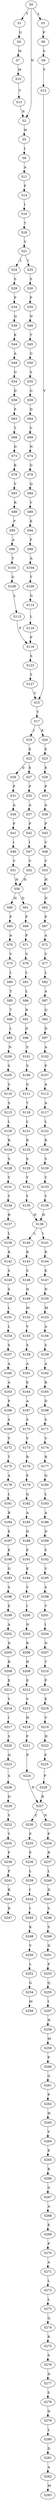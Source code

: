 strict digraph  {
	S0 -> S1 [ label = T ];
	S0 -> S2 [ label = N ];
	S0 -> S3 [ label = L ];
	S1 -> S4 [ label = G ];
	S2 -> S5 [ label = W ];
	S3 -> S6 [ label = P ];
	S4 -> S7 [ label = M ];
	S5 -> S8 [ label = I ];
	S6 -> S9 [ label = S ];
	S7 -> S10 [ label = M ];
	S8 -> S11 [ label = A ];
	S9 -> S12 [ label = Y ];
	S10 -> S13 [ label = T ];
	S11 -> S14 [ label = F ];
	S12 -> S15 [ label = V ];
	S13 -> S2 [ label = N ];
	S14 -> S16 [ label = I ];
	S15 -> S17 [ label = Y ];
	S16 -> S18 [ label = T ];
	S17 -> S19 [ label = I ];
	S17 -> S20 [ label = R ];
	S18 -> S21 [ label = V ];
	S19 -> S22 [ label = E ];
	S20 -> S23 [ label = E ];
	S21 -> S24 [ label = L ];
	S21 -> S25 [ label = I ];
	S22 -> S26 [ label = D ];
	S22 -> S27 [ label = E ];
	S23 -> S28 [ label = E ];
	S24 -> S29 [ label = S ];
	S25 -> S30 [ label = S ];
	S26 -> S31 [ label = P ];
	S27 -> S32 [ label = P ];
	S28 -> S33 [ label = P ];
	S29 -> S34 [ label = P ];
	S30 -> S35 [ label = P ];
	S31 -> S36 [ label = A ];
	S32 -> S37 [ label = A ];
	S33 -> S38 [ label = A ];
	S34 -> S39 [ label = Q ];
	S35 -> S40 [ label = N ];
	S36 -> S41 [ label = P ];
	S37 -> S42 [ label = P ];
	S38 -> S43 [ label = P ];
	S39 -> S44 [ label = K ];
	S40 -> S45 [ label = T ];
	S41 -> S46 [ label = I ];
	S42 -> S47 [ label = I ];
	S43 -> S48 [ label = V ];
	S44 -> S49 [ label = A ];
	S45 -> S50 [ label = G ];
	S46 -> S51 [ label = V ];
	S47 -> S52 [ label = V ];
	S48 -> S53 [ label = V ];
	S49 -> S54 [ label = G ];
	S50 -> S55 [ label = S ];
	S51 -> S56 [ label = H ];
	S52 -> S56 [ label = H ];
	S53 -> S57 [ label = H ];
	S54 -> S58 [ label = D ];
	S55 -> S59 [ label = G ];
	S56 -> S60 [ label = H ];
	S56 -> S61 [ label = D ];
	S57 -> S62 [ label = D ];
	S58 -> S63 [ label = P ];
	S59 -> S64 [ label = D ];
	S60 -> S65 [ label = P ];
	S61 -> S66 [ label = P ];
	S62 -> S67 [ label = P ];
	S63 -> S68 [ label = T ];
	S64 -> S69 [ label = V ];
	S65 -> S70 [ label = A ];
	S66 -> S71 [ label = P ];
	S67 -> S72 [ label = A ];
	S68 -> S73 [ label = D ];
	S69 -> S74 [ label = N ];
	S70 -> S75 [ label = V ];
	S71 -> S76 [ label = V ];
	S72 -> S77 [ label = V ];
	S73 -> S78 [ label = K ];
	S74 -> S79 [ label = G ];
	S75 -> S80 [ label = L ];
	S76 -> S81 [ label = L ];
	S77 -> S82 [ label = L ];
	S78 -> S83 [ label = V ];
	S79 -> S84 [ label = Q ];
	S80 -> S85 [ label = T ];
	S81 -> S86 [ label = L ];
	S82 -> S87 [ label = A ];
	S83 -> S88 [ label = R ];
	S84 -> S89 [ label = V ];
	S85 -> S90 [ label = T ];
	S86 -> S91 [ label = R ];
	S87 -> S92 [ label = Q ];
	S88 -> S93 [ label = F ];
	S89 -> S94 [ label = K ];
	S90 -> S95 [ label = L ];
	S91 -> S96 [ label = D ];
	S92 -> S97 [ label = D ];
	S93 -> S98 [ label = A ];
	S94 -> S99 [ label = F ];
	S95 -> S100 [ label = N ];
	S96 -> S101 [ label = S ];
	S97 -> S102 [ label = A ];
	S98 -> S103 [ label = T ];
	S99 -> S104 [ label = A ];
	S100 -> S105 [ label = S ];
	S101 -> S106 [ label = S ];
	S102 -> S107 [ label = P ];
	S103 -> S108 [ label = G ];
	S104 -> S109 [ label = T ];
	S105 -> S110 [ label = S ];
	S106 -> S111 [ label = G ];
	S107 -> S112 [ label = A ];
	S108 -> S113 [ label = L ];
	S109 -> S114 [ label = G ];
	S110 -> S115 [ label = S ];
	S111 -> S116 [ label = T ];
	S112 -> S117 [ label = A ];
	S113 -> S118 [ label = P ];
	S114 -> S119 [ label = L ];
	S115 -> S120 [ label = L ];
	S116 -> S121 [ label = L ];
	S117 -> S122 [ label = L ];
	S118 -> S123 [ label = S ];
	S119 -> S118 [ label = P ];
	S120 -> S124 [ label = R ];
	S121 -> S125 [ label = R ];
	S122 -> S126 [ label = R ];
	S123 -> S127 [ label = Y ];
	S124 -> S128 [ label = S ];
	S125 -> S129 [ label = S ];
	S126 -> S130 [ label = S ];
	S127 -> S15 [ label = V ];
	S128 -> S131 [ label = Y ];
	S129 -> S132 [ label = Y ];
	S130 -> S133 [ label = Y ];
	S131 -> S134 [ label = Y ];
	S132 -> S135 [ label = Y ];
	S133 -> S136 [ label = Y ];
	S134 -> S137 [ label = R ];
	S135 -> S138 [ label = H ];
	S136 -> S138 [ label = H ];
	S137 -> S139 [ label = L ];
	S138 -> S140 [ label = L ];
	S138 -> S141 [ label = I ];
	S139 -> S142 [ label = R ];
	S140 -> S143 [ label = R ];
	S141 -> S144 [ label = R ];
	S142 -> S145 [ label = S ];
	S143 -> S146 [ label = S ];
	S144 -> S147 [ label = K ];
	S145 -> S148 [ label = S ];
	S146 -> S149 [ label = N ];
	S147 -> S150 [ label = N ];
	S148 -> S151 [ label = L ];
	S149 -> S152 [ label = M ];
	S150 -> S153 [ label = M ];
	S151 -> S154 [ label = L ];
	S152 -> S155 [ label = V ];
	S153 -> S156 [ label = A ];
	S154 -> S157 [ label = S ];
	S155 -> S158 [ label = S ];
	S156 -> S159 [ label = S ];
	S157 -> S160 [ label = A ];
	S158 -> S161 [ label = A ];
	S159 -> S162 [ label = A ];
	S160 -> S163 [ label = A ];
	S161 -> S164 [ label = E ];
	S162 -> S165 [ label = R ];
	S163 -> S166 [ label = P ];
	S164 -> S167 [ label = A ];
	S165 -> S168 [ label = D ];
	S166 -> S169 [ label = S ];
	S167 -> S170 [ label = S ];
	S168 -> S171 [ label = S ];
	S169 -> S172 [ label = V ];
	S170 -> S173 [ label = V ];
	S171 -> S174 [ label = V ];
	S172 -> S175 [ label = T ];
	S173 -> S176 [ label = R ];
	S174 -> S177 [ label = R ];
	S175 -> S178 [ label = A ];
	S176 -> S179 [ label = E ];
	S177 -> S180 [ label = Q ];
	S178 -> S181 [ label = L ];
	S179 -> S182 [ label = Q ];
	S180 -> S183 [ label = L ];
	S181 -> S184 [ label = R ];
	S182 -> S185 [ label = A ];
	S183 -> S186 [ label = A ];
	S184 -> S187 [ label = E ];
	S185 -> S188 [ label = D ];
	S186 -> S189 [ label = D ];
	S187 -> S190 [ label = E ];
	S188 -> S191 [ label = E ];
	S189 -> S192 [ label = S ];
	S190 -> S193 [ label = G ];
	S191 -> S194 [ label = E ];
	S192 -> S195 [ label = V ];
	S193 -> S196 [ label = S ];
	S194 -> S197 [ label = V ];
	S195 -> S198 [ label = S ];
	S196 -> S199 [ label = E ];
	S197 -> S200 [ label = I ];
	S198 -> S201 [ label = V ];
	S199 -> S202 [ label = A ];
	S200 -> S203 [ label = N ];
	S201 -> S204 [ label = I ];
	S202 -> S205 [ label = D ];
	S203 -> S206 [ label = R ];
	S204 -> S207 [ label = N ];
	S205 -> S208 [ label = R ];
	S206 -> S209 [ label = H ];
	S207 -> S210 [ label = T ];
	S208 -> S211 [ label = E ];
	S209 -> S212 [ label = E ];
	S210 -> S213 [ label = P ];
	S211 -> S214 [ label = V ];
	S212 -> S215 [ label = V ];
	S213 -> S216 [ label = E ];
	S214 -> S217 [ label = I ];
	S215 -> S218 [ label = H ];
	S216 -> S219 [ label = V ];
	S217 -> S220 [ label = S ];
	S218 -> S221 [ label = F ];
	S219 -> S222 [ label = H ];
	S220 -> S223 [ label = Q ];
	S221 -> S224 [ label = P ];
	S222 -> S225 [ label = F ];
	S223 -> S226 [ label = A ];
	S224 -> S227 [ label = R ];
	S225 -> S228 [ label = P ];
	S226 -> S229 [ label = D ];
	S227 -> S230 [ label = C ];
	S227 -> S231 [ label = N ];
	S228 -> S227 [ label = R ];
	S229 -> S232 [ label = V ];
	S230 -> S233 [ label = F ];
	S231 -> S234 [ label = P ];
	S232 -> S235 [ label = Y ];
	S233 -> S236 [ label = F ];
	S234 -> S237 [ label = R ];
	S235 -> S238 [ label = F ];
	S236 -> S239 [ label = L ];
	S237 -> S240 [ label = L ];
	S238 -> S241 [ label = P ];
	S239 -> S242 [ label = I ];
	S240 -> S243 [ label = D ];
	S241 -> S244 [ label = R ];
	S242 -> S245 [ label = I ];
	S243 -> S246 [ label = S ];
	S244 -> S247 [ label = R ];
	S245 -> S248 [ label = K ];
	S246 -> S249 [ label = S ];
	S248 -> S250 [ label = V ];
	S249 -> S251 [ label = D ];
	S250 -> S252 [ label = L ];
	S251 -> S253 [ label = F ];
	S252 -> S254 [ label = G ];
	S253 -> S255 [ label = Q ];
	S254 -> S256 [ label = M ];
	S255 -> S257 [ label = I ];
	S257 -> S258 [ label = N ];
	S258 -> S259 [ label = M ];
	S259 -> S260 [ label = P ];
	S260 -> S261 [ label = G ];
	S261 -> S262 [ label = P ];
	S262 -> S263 [ label = H ];
	S263 -> S264 [ label = V ];
	S264 -> S265 [ label = E ];
	S265 -> S266 [ label = R ];
	S266 -> S267 [ label = G ];
	S267 -> S268 [ label = A ];
	S268 -> S269 [ label = E ];
	S269 -> S270 [ label = P ];
	S270 -> S271 [ label = A ];
	S271 -> S272 [ label = L ];
	S272 -> S273 [ label = L ];
	S273 -> S274 [ label = Q ];
	S274 -> S275 [ label = R ];
	S275 -> S276 [ label = S ];
	S276 -> S277 [ label = D ];
	S277 -> S278 [ label = S ];
	S278 -> S279 [ label = D ];
	S279 -> S280 [ label = L ];
	S280 -> S281 [ label = D ];
	S281 -> S282 [ label = A ];
	S282 -> S283 [ label = M ];
}
